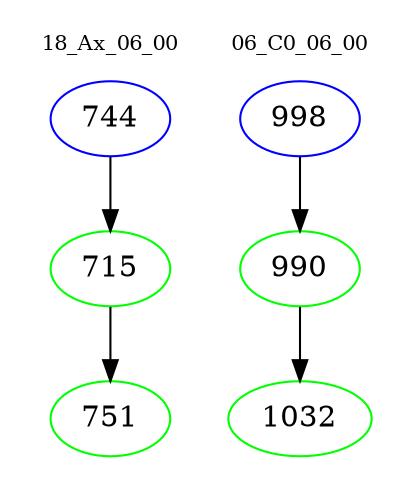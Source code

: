 digraph{
subgraph cluster_0 {
color = white
label = "18_Ax_06_00";
fontsize=10;
T0_744 [label="744", color="blue"]
T0_744 -> T0_715 [color="black"]
T0_715 [label="715", color="green"]
T0_715 -> T0_751 [color="black"]
T0_751 [label="751", color="green"]
}
subgraph cluster_1 {
color = white
label = "06_C0_06_00";
fontsize=10;
T1_998 [label="998", color="blue"]
T1_998 -> T1_990 [color="black"]
T1_990 [label="990", color="green"]
T1_990 -> T1_1032 [color="black"]
T1_1032 [label="1032", color="green"]
}
}
